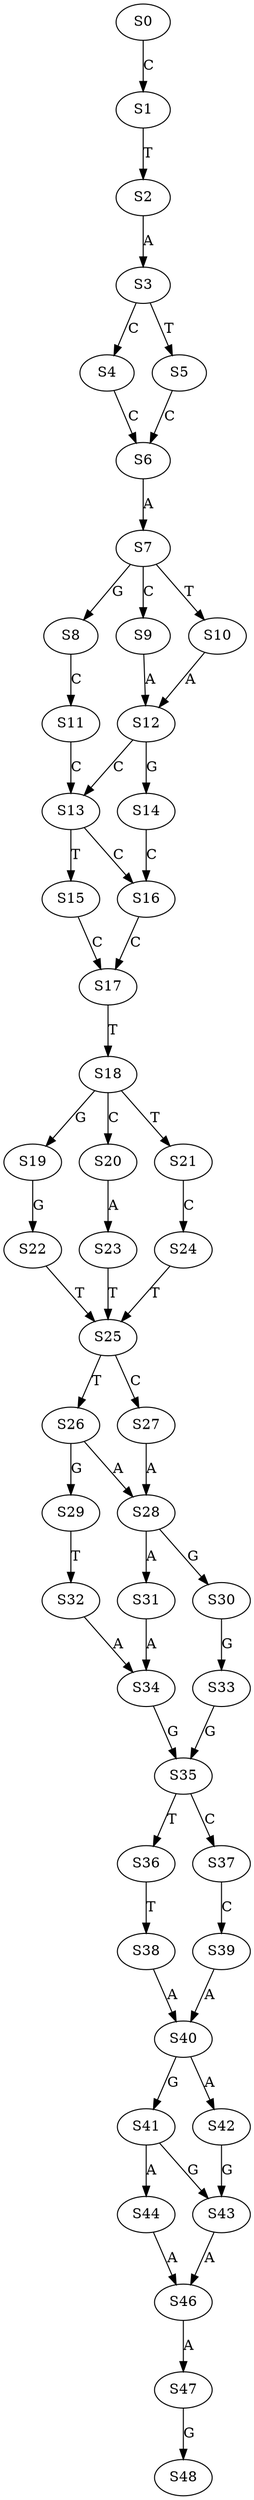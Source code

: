 strict digraph  {
	S0 -> S1 [ label = C ];
	S1 -> S2 [ label = T ];
	S2 -> S3 [ label = A ];
	S3 -> S4 [ label = C ];
	S3 -> S5 [ label = T ];
	S4 -> S6 [ label = C ];
	S5 -> S6 [ label = C ];
	S6 -> S7 [ label = A ];
	S7 -> S8 [ label = G ];
	S7 -> S9 [ label = C ];
	S7 -> S10 [ label = T ];
	S8 -> S11 [ label = C ];
	S9 -> S12 [ label = A ];
	S10 -> S12 [ label = A ];
	S11 -> S13 [ label = C ];
	S12 -> S14 [ label = G ];
	S12 -> S13 [ label = C ];
	S13 -> S15 [ label = T ];
	S13 -> S16 [ label = C ];
	S14 -> S16 [ label = C ];
	S15 -> S17 [ label = C ];
	S16 -> S17 [ label = C ];
	S17 -> S18 [ label = T ];
	S18 -> S19 [ label = G ];
	S18 -> S20 [ label = C ];
	S18 -> S21 [ label = T ];
	S19 -> S22 [ label = G ];
	S20 -> S23 [ label = A ];
	S21 -> S24 [ label = C ];
	S22 -> S25 [ label = T ];
	S23 -> S25 [ label = T ];
	S24 -> S25 [ label = T ];
	S25 -> S26 [ label = T ];
	S25 -> S27 [ label = C ];
	S26 -> S28 [ label = A ];
	S26 -> S29 [ label = G ];
	S27 -> S28 [ label = A ];
	S28 -> S30 [ label = G ];
	S28 -> S31 [ label = A ];
	S29 -> S32 [ label = T ];
	S30 -> S33 [ label = G ];
	S31 -> S34 [ label = A ];
	S32 -> S34 [ label = A ];
	S33 -> S35 [ label = G ];
	S34 -> S35 [ label = G ];
	S35 -> S36 [ label = T ];
	S35 -> S37 [ label = C ];
	S36 -> S38 [ label = T ];
	S37 -> S39 [ label = C ];
	S38 -> S40 [ label = A ];
	S39 -> S40 [ label = A ];
	S40 -> S41 [ label = G ];
	S40 -> S42 [ label = A ];
	S41 -> S43 [ label = G ];
	S41 -> S44 [ label = A ];
	S42 -> S43 [ label = G ];
	S43 -> S46 [ label = A ];
	S44 -> S46 [ label = A ];
	S46 -> S47 [ label = A ];
	S47 -> S48 [ label = G ];
}
